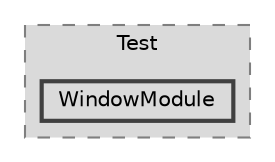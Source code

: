 digraph "Engine/Test/WindowModule"
{
 // LATEX_PDF_SIZE
  bgcolor="transparent";
  edge [fontname=Helvetica,fontsize=10,labelfontname=Helvetica,labelfontsize=10];
  node [fontname=Helvetica,fontsize=10,shape=box,height=0.2,width=0.4];
  compound=true
  subgraph clusterdir_00359903886d2ead8e5c6f3031980330 {
    graph [ bgcolor="#dadada", pencolor="grey50", label="Test", fontname=Helvetica,fontsize=10 style="filled,dashed", URL="dir_00359903886d2ead8e5c6f3031980330.html",tooltip=""]
  dir_a8b934b4b7f1302284a89fd1d44bc1e5 [label="WindowModule", fillcolor="#dadada", color="grey25", style="filled,bold", URL="dir_a8b934b4b7f1302284a89fd1d44bc1e5.html",tooltip=""];
  }
}
